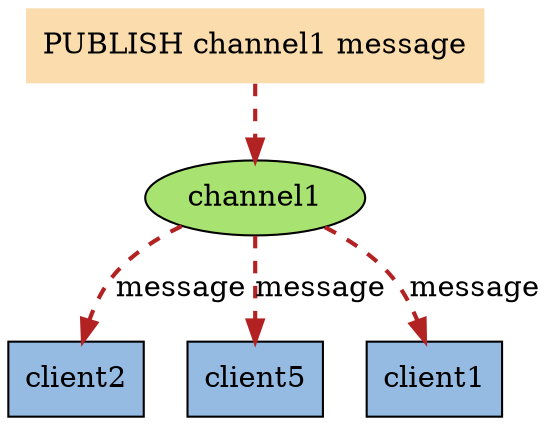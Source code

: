 digraph send_message_to_subscriber {
    
    node [style = filled];

    edge [style = "dashed, bold"];
    
    message [label = "PUBLISH channel1 message", shape = plaintext, fillcolor = "#FADCAD"];

    message -> channel1 [color = "#B22222]"];

    channel1 [label = "channel1", fillcolor = "#A8E270"];

    node [shape = box];

    client2 [label = "client2", fillcolor = "#95BBE3"];
    client5 [label = "client5", fillcolor = "#95BBE3"];
    client1 [label = "client1", fillcolor = "#95BBE3"];

    /*
    client2 -> channel1 [label = "subscribe"];
    client5 -> channel1 [label = "subscribe"];
    client1 -> channel1 [label = "subscribe"];
    */

    channel1 -> client2 [label = "message", color = "#B22222"];
    channel1 -> client5 [label = "message", color = "#B22222"];
    channel1 -> client1 [label = "message", color = "#B22222"];
}
